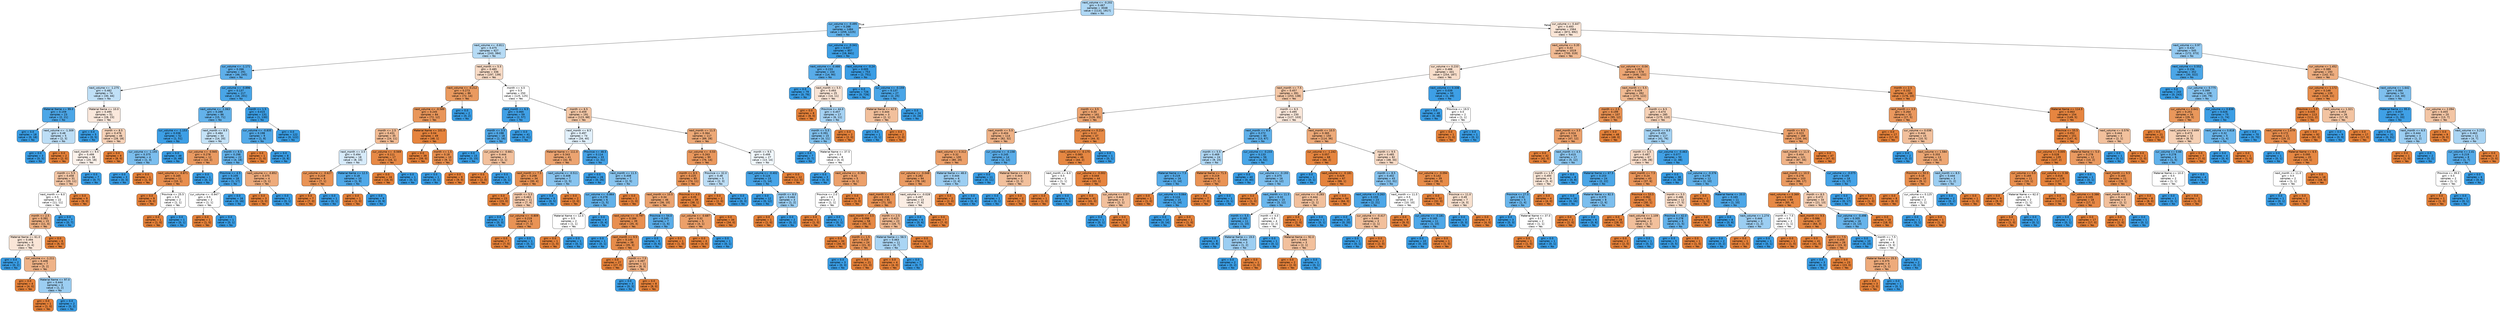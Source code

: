 digraph Tree {
node [shape=box, style="filled, rounded", color="black", fontname="helvetica"] ;
edge [fontname="helvetica"] ;
0 [label="next_volume <= -0.202\ngini = 0.467\nsamples = 3048\nvalue = [1131, 1917]\nclass = No", fillcolor="#aed7f4"] ;
1 [label="cur_volume <= -0.495\ngini = 0.288\nsamples = 1484\nvalue = [259, 1225]\nclass = No", fillcolor="#63b2ea"] ;
0 -> 1 [labeldistance=2.5, labelangle=45, headlabel="True"] ;
2 [label="next_volume <= -0.811\ngini = 0.475\nsamples = 627\nvalue = [243, 384]\nclass = No", fillcolor="#b6dbf5"] ;
1 -> 2 ;
3 [label="cur_volume <= -1.171\ngini = 0.266\nsamples = 291\nvalue = [46, 245]\nclass = No", fillcolor="#5eafea"] ;
2 -> 3 ;
4 [label="next_volume <= -1.275\ngini = 0.482\nsamples = 74\nvalue = [30, 44]\nclass = No", fillcolor="#c0e0f7"] ;
3 -> 4 ;
5 [label="Material Name <= 99.0\ngini = 0.159\nsamples = 23\nvalue = [2, 21]\nclass = No", fillcolor="#4ca6e7"] ;
4 -> 5 ;
6 [label="gini = 0.0\nsamples = 18\nvalue = [0, 18]\nclass = No", fillcolor="#399de5"] ;
5 -> 6 ;
7 [label="next_volume <= -1.309\ngini = 0.48\nsamples = 5\nvalue = [2, 3]\nclass = No", fillcolor="#bddef6"] ;
5 -> 7 ;
8 [label="gini = 0.0\nsamples = 3\nvalue = [0, 3]\nclass = No", fillcolor="#399de5"] ;
7 -> 8 ;
9 [label="gini = 0.0\nsamples = 2\nvalue = [2, 0]\nclass = Yes", fillcolor="#e58139"] ;
7 -> 9 ;
10 [label="Material Name <= 10.0\ngini = 0.495\nsamples = 51\nvalue = [28, 23]\nclass = Yes", fillcolor="#fae8dc"] ;
4 -> 10 ;
11 [label="gini = 0.0\nsamples = 5\nvalue = [0, 5]\nclass = No", fillcolor="#399de5"] ;
10 -> 11 ;
12 [label="month <= 8.5\ngini = 0.476\nsamples = 46\nvalue = [28, 18]\nclass = Yes", fillcolor="#f6d2b8"] ;
10 -> 12 ;
13 [label="next_month <= 9.5\ngini = 0.499\nsamples = 38\nvalue = [20, 18]\nclass = Yes", fillcolor="#fcf2eb"] ;
12 -> 13 ;
14 [label="month <= 5.5\ngini = 0.458\nsamples = 31\nvalue = [20, 11]\nclass = Yes", fillcolor="#f3c6a6"] ;
13 -> 14 ;
15 [label="next_month <= 6.0\ngini = 0.5\nsamples = 22\nvalue = [11, 11]\nclass = Yes", fillcolor="#ffffff"] ;
14 -> 15 ;
16 [label="month <= 2.5\ngini = 0.391\nsamples = 15\nvalue = [11, 4]\nclass = Yes", fillcolor="#eeaf81"] ;
15 -> 16 ;
17 [label="Material Name <= 61.0\ngini = 0.494\nsamples = 9\nvalue = [5, 4]\nclass = Yes", fillcolor="#fae6d7"] ;
16 -> 17 ;
18 [label="gini = 0.0\nsamples = 2\nvalue = [0, 2]\nclass = No", fillcolor="#399de5"] ;
17 -> 18 ;
19 [label="cur_volume <= -1.211\ngini = 0.408\nsamples = 7\nvalue = [5, 2]\nclass = Yes", fillcolor="#efb388"] ;
17 -> 19 ;
20 [label="gini = 0.0\nsamples = 4\nvalue = [4, 0]\nclass = Yes", fillcolor="#e58139"] ;
19 -> 20 ;
21 [label="Material Name <= 97.0\ngini = 0.444\nsamples = 3\nvalue = [1, 2]\nclass = No", fillcolor="#9ccef2"] ;
19 -> 21 ;
22 [label="gini = 0.0\nsamples = 1\nvalue = [1, 0]\nclass = Yes", fillcolor="#e58139"] ;
21 -> 22 ;
23 [label="gini = 0.0\nsamples = 2\nvalue = [0, 2]\nclass = No", fillcolor="#399de5"] ;
21 -> 23 ;
24 [label="gini = 0.0\nsamples = 6\nvalue = [6, 0]\nclass = Yes", fillcolor="#e58139"] ;
16 -> 24 ;
25 [label="gini = 0.0\nsamples = 7\nvalue = [0, 7]\nclass = No", fillcolor="#399de5"] ;
15 -> 25 ;
26 [label="gini = 0.0\nsamples = 9\nvalue = [9, 0]\nclass = Yes", fillcolor="#e58139"] ;
14 -> 26 ;
27 [label="gini = 0.0\nsamples = 7\nvalue = [0, 7]\nclass = No", fillcolor="#399de5"] ;
13 -> 27 ;
28 [label="gini = 0.0\nsamples = 8\nvalue = [8, 0]\nclass = Yes", fillcolor="#e58139"] ;
12 -> 28 ;
29 [label="cur_volume <= -0.896\ngini = 0.137\nsamples = 217\nvalue = [16, 201]\nclass = No", fillcolor="#49a5e7"] ;
3 -> 29 ;
30 [label="next_volume <= -1.063\ngini = 0.288\nsamples = 86\nvalue = [15, 71]\nclass = No", fillcolor="#63b2ea"] ;
29 -> 30 ;
31 [label="cur_volume <= -1.153\ngini = 0.038\nsamples = 52\nvalue = [1, 51]\nclass = No", fillcolor="#3d9fe6"] ;
30 -> 31 ;
32 [label="cur_volume <= -1.155\ngini = 0.375\nsamples = 4\nvalue = [1, 3]\nclass = No", fillcolor="#7bbeee"] ;
31 -> 32 ;
33 [label="gini = 0.0\nsamples = 3\nvalue = [0, 3]\nclass = No", fillcolor="#399de5"] ;
32 -> 33 ;
34 [label="gini = 0.0\nsamples = 1\nvalue = [1, 0]\nclass = Yes", fillcolor="#e58139"] ;
32 -> 34 ;
35 [label="gini = 0.0\nsamples = 48\nvalue = [0, 48]\nclass = No", fillcolor="#399de5"] ;
31 -> 35 ;
36 [label="next_month <= 8.5\ngini = 0.484\nsamples = 34\nvalue = [14, 20]\nclass = No", fillcolor="#c4e2f7"] ;
30 -> 36 ;
37 [label="cur_volume <= -0.945\ngini = 0.278\nsamples = 12\nvalue = [10, 2]\nclass = Yes", fillcolor="#ea9a61"] ;
36 -> 37 ;
38 [label="next_volume <= -0.871\ngini = 0.165\nsamples = 11\nvalue = [10, 1]\nclass = Yes", fillcolor="#e88e4d"] ;
37 -> 38 ;
39 [label="gini = 0.0\nsamples = 9\nvalue = [9, 0]\nclass = Yes", fillcolor="#e58139"] ;
38 -> 39 ;
40 [label="Province <= 25.5\ngini = 0.5\nsamples = 2\nvalue = [1, 1]\nclass = Yes", fillcolor="#ffffff"] ;
38 -> 40 ;
41 [label="gini = 0.0\nsamples = 1\nvalue = [1, 0]\nclass = Yes", fillcolor="#e58139"] ;
40 -> 41 ;
42 [label="gini = 0.0\nsamples = 1\nvalue = [0, 1]\nclass = No", fillcolor="#399de5"] ;
40 -> 42 ;
43 [label="gini = 0.0\nsamples = 1\nvalue = [0, 1]\nclass = No", fillcolor="#399de5"] ;
37 -> 43 ;
44 [label="month <= 8.5\ngini = 0.298\nsamples = 22\nvalue = [4, 18]\nclass = No", fillcolor="#65b3eb"] ;
36 -> 44 ;
45 [label="Province <= 4.5\ngini = 0.105\nsamples = 18\nvalue = [1, 17]\nclass = No", fillcolor="#45a3e7"] ;
44 -> 45 ;
46 [label="cur_volume <= -0.947\ngini = 0.5\nsamples = 2\nvalue = [1, 1]\nclass = Yes", fillcolor="#ffffff"] ;
45 -> 46 ;
47 [label="gini = 0.0\nsamples = 1\nvalue = [1, 0]\nclass = Yes", fillcolor="#e58139"] ;
46 -> 47 ;
48 [label="gini = 0.0\nsamples = 1\nvalue = [0, 1]\nclass = No", fillcolor="#399de5"] ;
46 -> 48 ;
49 [label="gini = 0.0\nsamples = 16\nvalue = [0, 16]\nclass = No", fillcolor="#399de5"] ;
45 -> 49 ;
50 [label="next_volume <= -0.852\ngini = 0.375\nsamples = 4\nvalue = [3, 1]\nclass = Yes", fillcolor="#eeab7b"] ;
44 -> 50 ;
51 [label="gini = 0.0\nsamples = 3\nvalue = [3, 0]\nclass = Yes", fillcolor="#e58139"] ;
50 -> 51 ;
52 [label="gini = 0.0\nsamples = 1\nvalue = [0, 1]\nclass = No", fillcolor="#399de5"] ;
50 -> 52 ;
53 [label="month <= 1.5\ngini = 0.015\nsamples = 131\nvalue = [1, 130]\nclass = No", fillcolor="#3b9ee5"] ;
29 -> 53 ;
54 [label="cur_volume <= -0.835\ngini = 0.198\nsamples = 9\nvalue = [1, 8]\nclass = No", fillcolor="#52a9e8"] ;
53 -> 54 ;
55 [label="gini = 0.0\nsamples = 1\nvalue = [1, 0]\nclass = Yes", fillcolor="#e58139"] ;
54 -> 55 ;
56 [label="gini = 0.0\nsamples = 8\nvalue = [0, 8]\nclass = No", fillcolor="#399de5"] ;
54 -> 56 ;
57 [label="gini = 0.0\nsamples = 122\nvalue = [0, 122]\nclass = No", fillcolor="#399de5"] ;
53 -> 57 ;
58 [label="next_month <= 5.5\ngini = 0.485\nsamples = 336\nvalue = [197, 139]\nclass = Yes", fillcolor="#f7dac5"] ;
2 -> 58 ;
59 [label="next_volume <= -0.212\ngini = 0.273\nsamples = 86\nvalue = [72, 14]\nclass = Yes", fillcolor="#ea9a5f"] ;
58 -> 59 ;
60 [label="next_volume <= -0.589\ngini = 0.245\nsamples = 84\nvalue = [72, 12]\nclass = Yes", fillcolor="#e9965a"] ;
59 -> 60 ;
61 [label="month <= 2.5\ngini = 0.431\nsamples = 35\nvalue = [24, 11]\nclass = Yes", fillcolor="#f1bb94"] ;
60 -> 61 ;
62 [label="next_month <= 3.5\ngini = 0.494\nsamples = 18\nvalue = [8, 10]\nclass = No", fillcolor="#d7ebfa"] ;
61 -> 62 ;
63 [label="cur_volume <= -0.627\ngini = 0.219\nsamples = 8\nvalue = [7, 1]\nclass = Yes", fillcolor="#e99355"] ;
62 -> 63 ;
64 [label="gini = 0.0\nsamples = 7\nvalue = [7, 0]\nclass = Yes", fillcolor="#e58139"] ;
63 -> 64 ;
65 [label="gini = 0.0\nsamples = 1\nvalue = [0, 1]\nclass = No", fillcolor="#399de5"] ;
63 -> 65 ;
66 [label="Material Name <= 12.5\ngini = 0.18\nsamples = 10\nvalue = [1, 9]\nclass = No", fillcolor="#4fa8e8"] ;
62 -> 66 ;
67 [label="gini = 0.0\nsamples = 1\nvalue = [1, 0]\nclass = Yes", fillcolor="#e58139"] ;
66 -> 67 ;
68 [label="gini = 0.0\nsamples = 9\nvalue = [0, 9]\nclass = No", fillcolor="#399de5"] ;
66 -> 68 ;
69 [label="cur_volume <= -0.569\ngini = 0.111\nsamples = 17\nvalue = [16, 1]\nclass = Yes", fillcolor="#e78945"] ;
61 -> 69 ;
70 [label="gini = 0.0\nsamples = 16\nvalue = [16, 0]\nclass = Yes", fillcolor="#e58139"] ;
69 -> 70 ;
71 [label="gini = 0.0\nsamples = 1\nvalue = [0, 1]\nclass = No", fillcolor="#399de5"] ;
69 -> 71 ;
72 [label="Material Name <= 101.0\ngini = 0.04\nsamples = 49\nvalue = [48, 1]\nclass = Yes", fillcolor="#e6843d"] ;
60 -> 72 ;
73 [label="gini = 0.0\nsamples = 39\nvalue = [39, 0]\nclass = Yes", fillcolor="#e58139"] ;
72 -> 73 ;
74 [label="month <= 1.5\ngini = 0.18\nsamples = 10\nvalue = [9, 1]\nclass = Yes", fillcolor="#e88f4f"] ;
72 -> 74 ;
75 [label="gini = 0.0\nsamples = 1\nvalue = [0, 1]\nclass = No", fillcolor="#399de5"] ;
74 -> 75 ;
76 [label="gini = 0.0\nsamples = 9\nvalue = [9, 0]\nclass = Yes", fillcolor="#e58139"] ;
74 -> 76 ;
77 [label="gini = 0.0\nsamples = 2\nvalue = [0, 2]\nclass = No", fillcolor="#399de5"] ;
59 -> 77 ;
78 [label="month <= 4.5\ngini = 0.5\nsamples = 250\nvalue = [125, 125]\nclass = Yes", fillcolor="#ffffff"] ;
58 -> 78 ;
79 [label="next_month <= 6.5\ngini = 0.065\nsamples = 59\nvalue = [2, 57]\nclass = No", fillcolor="#40a0e6"] ;
78 -> 79 ;
80 [label="month <= 3.5\ngini = 0.198\nsamples = 18\nvalue = [2, 16]\nclass = No", fillcolor="#52a9e8"] ;
79 -> 80 ;
81 [label="gini = 0.0\nsamples = 15\nvalue = [0, 15]\nclass = No", fillcolor="#399de5"] ;
80 -> 81 ;
82 [label="cur_volume <= -0.661\ngini = 0.444\nsamples = 3\nvalue = [2, 1]\nclass = Yes", fillcolor="#f2c09c"] ;
80 -> 82 ;
83 [label="gini = 0.0\nsamples = 2\nvalue = [2, 0]\nclass = Yes", fillcolor="#e58139"] ;
82 -> 83 ;
84 [label="gini = 0.0\nsamples = 1\nvalue = [0, 1]\nclass = No", fillcolor="#399de5"] ;
82 -> 84 ;
85 [label="gini = 0.0\nsamples = 41\nvalue = [0, 41]\nclass = No", fillcolor="#399de5"] ;
79 -> 85 ;
86 [label="month <= 6.5\ngini = 0.459\nsamples = 191\nvalue = [123, 68]\nclass = Yes", fillcolor="#f3c7a6"] ;
78 -> 86 ;
87 [label="next_month <= 8.5\ngini = 0.497\nsamples = 74\nvalue = [34, 40]\nclass = No", fillcolor="#e1f0fb"] ;
86 -> 87 ;
88 [label="Material Name <= 111.0\ngini = 0.343\nsamples = 41\nvalue = [32, 9]\nclass = Yes", fillcolor="#eca471"] ;
87 -> 88 ;
89 [label="next_month <= 7.5\ngini = 0.208\nsamples = 34\nvalue = [30, 4]\nclass = Yes", fillcolor="#e89253"] ;
88 -> 89 ;
90 [label="gini = 0.0\nsamples = 23\nvalue = [23, 0]\nclass = Yes", fillcolor="#e58139"] ;
89 -> 90 ;
91 [label="month <= 5.5\ngini = 0.463\nsamples = 11\nvalue = [7, 4]\nclass = Yes", fillcolor="#f4c9aa"] ;
89 -> 91 ;
92 [label="gini = 0.0\nsamples = 3\nvalue = [0, 3]\nclass = No", fillcolor="#399de5"] ;
91 -> 92 ;
93 [label="cur_volume <= -0.809\ngini = 0.219\nsamples = 8\nvalue = [7, 1]\nclass = Yes", fillcolor="#e99355"] ;
91 -> 93 ;
94 [label="gini = 0.0\nsamples = 7\nvalue = [7, 0]\nclass = Yes", fillcolor="#e58139"] ;
93 -> 94 ;
95 [label="gini = 0.0\nsamples = 1\nvalue = [0, 1]\nclass = No", fillcolor="#399de5"] ;
93 -> 95 ;
96 [label="next_volume <= -0.511\ngini = 0.408\nsamples = 7\nvalue = [2, 5]\nclass = No", fillcolor="#88c4ef"] ;
88 -> 96 ;
97 [label="gini = 0.0\nsamples = 5\nvalue = [0, 5]\nclass = No", fillcolor="#399de5"] ;
96 -> 97 ;
98 [label="gini = 0.0\nsamples = 2\nvalue = [2, 0]\nclass = Yes", fillcolor="#e58139"] ;
96 -> 98 ;
99 [label="Province <= 48.5\ngini = 0.114\nsamples = 33\nvalue = [2, 31]\nclass = No", fillcolor="#46a3e7"] ;
87 -> 99 ;
100 [label="gini = 0.0\nsamples = 26\nvalue = [0, 26]\nclass = No", fillcolor="#399de5"] ;
99 -> 100 ;
101 [label="next_month <= 11.5\ngini = 0.408\nsamples = 7\nvalue = [2, 5]\nclass = No", fillcolor="#88c4ef"] ;
99 -> 101 ;
102 [label="cur_volume <= -0.864\ngini = 0.278\nsamples = 6\nvalue = [1, 5]\nclass = No", fillcolor="#61b1ea"] ;
101 -> 102 ;
103 [label="Material Name <= 12.5\ngini = 0.5\nsamples = 2\nvalue = [1, 1]\nclass = Yes", fillcolor="#ffffff"] ;
102 -> 103 ;
104 [label="gini = 0.0\nsamples = 1\nvalue = [1, 0]\nclass = Yes", fillcolor="#e58139"] ;
103 -> 104 ;
105 [label="gini = 0.0\nsamples = 1\nvalue = [0, 1]\nclass = No", fillcolor="#399de5"] ;
103 -> 105 ;
106 [label="gini = 0.0\nsamples = 4\nvalue = [0, 4]\nclass = No", fillcolor="#399de5"] ;
102 -> 106 ;
107 [label="gini = 0.0\nsamples = 1\nvalue = [1, 0]\nclass = Yes", fillcolor="#e58139"] ;
101 -> 107 ;
108 [label="next_month <= 11.5\ngini = 0.364\nsamples = 117\nvalue = [89, 28]\nclass = Yes", fillcolor="#eda977"] ;
86 -> 108 ;
109 [label="cur_volume <= -0.53\ngini = 0.263\nsamples = 90\nvalue = [76, 14]\nclass = Yes", fillcolor="#ea985d"] ;
108 -> 109 ;
110 [label="month <= 8.5\ngini = 0.225\nsamples = 85\nvalue = [74, 11]\nclass = Yes", fillcolor="#e99456"] ;
109 -> 110 ;
111 [label="next_month <= 10.5\ngini = 0.34\nsamples = 46\nvalue = [36, 10]\nclass = Yes", fillcolor="#eca470"] ;
110 -> 111 ;
112 [label="next_volume <= -0.797\ngini = 0.184\nsamples = 39\nvalue = [35, 4]\nclass = Yes", fillcolor="#e88f50"] ;
111 -> 112 ;
113 [label="gini = 0.0\nsamples = 1\nvalue = [0, 1]\nclass = No", fillcolor="#399de5"] ;
112 -> 113 ;
114 [label="next_month <= 9.5\ngini = 0.145\nsamples = 38\nvalue = [35, 3]\nclass = Yes", fillcolor="#e78c4a"] ;
112 -> 114 ;
115 [label="gini = 0.0\nsamples = 27\nvalue = [27, 0]\nclass = Yes", fillcolor="#e58139"] ;
114 -> 115 ;
116 [label="month <= 7.5\ngini = 0.397\nsamples = 11\nvalue = [8, 3]\nclass = Yes", fillcolor="#efb083"] ;
114 -> 116 ;
117 [label="gini = 0.0\nsamples = 3\nvalue = [0, 3]\nclass = No", fillcolor="#399de5"] ;
116 -> 117 ;
118 [label="gini = 0.0\nsamples = 8\nvalue = [8, 0]\nclass = Yes", fillcolor="#e58139"] ;
116 -> 118 ;
119 [label="Province <= 54.0\ngini = 0.245\nsamples = 7\nvalue = [1, 6]\nclass = No", fillcolor="#5aade9"] ;
111 -> 119 ;
120 [label="gini = 0.0\nsamples = 6\nvalue = [0, 6]\nclass = No", fillcolor="#399de5"] ;
119 -> 120 ;
121 [label="gini = 0.0\nsamples = 1\nvalue = [1, 0]\nclass = Yes", fillcolor="#e58139"] ;
119 -> 121 ;
122 [label="Province <= 4.0\ngini = 0.05\nsamples = 39\nvalue = [38, 1]\nclass = Yes", fillcolor="#e6843e"] ;
110 -> 122 ;
123 [label="cur_volume <= -0.687\ngini = 0.32\nsamples = 5\nvalue = [4, 1]\nclass = Yes", fillcolor="#eca06a"] ;
122 -> 123 ;
124 [label="gini = 0.0\nsamples = 4\nvalue = [4, 0]\nclass = Yes", fillcolor="#e58139"] ;
123 -> 124 ;
125 [label="gini = 0.0\nsamples = 1\nvalue = [0, 1]\nclass = No", fillcolor="#399de5"] ;
123 -> 125 ;
126 [label="gini = 0.0\nsamples = 34\nvalue = [34, 0]\nclass = Yes", fillcolor="#e58139"] ;
122 -> 126 ;
127 [label="Province <= 32.0\ngini = 0.48\nsamples = 5\nvalue = [2, 3]\nclass = No", fillcolor="#bddef6"] ;
109 -> 127 ;
128 [label="gini = 0.0\nsamples = 2\nvalue = [2, 0]\nclass = Yes", fillcolor="#e58139"] ;
127 -> 128 ;
129 [label="gini = 0.0\nsamples = 3\nvalue = [0, 3]\nclass = No", fillcolor="#399de5"] ;
127 -> 129 ;
130 [label="month <= 9.5\ngini = 0.499\nsamples = 27\nvalue = [13, 14]\nclass = No", fillcolor="#f1f8fd"] ;
108 -> 130 ;
131 [label="next_volume <= -0.402\ngini = 0.124\nsamples = 15\nvalue = [1, 14]\nclass = No", fillcolor="#47a4e7"] ;
130 -> 131 ;
132 [label="gini = 0.0\nsamples = 12\nvalue = [0, 12]\nclass = No", fillcolor="#399de5"] ;
131 -> 132 ;
133 [label="month <= 8.0\ngini = 0.444\nsamples = 3\nvalue = [1, 2]\nclass = No", fillcolor="#9ccef2"] ;
131 -> 133 ;
134 [label="gini = 0.0\nsamples = 1\nvalue = [1, 0]\nclass = Yes", fillcolor="#e58139"] ;
133 -> 134 ;
135 [label="gini = 0.0\nsamples = 2\nvalue = [0, 2]\nclass = No", fillcolor="#399de5"] ;
133 -> 135 ;
136 [label="gini = 0.0\nsamples = 12\nvalue = [12, 0]\nclass = Yes", fillcolor="#e58139"] ;
130 -> 136 ;
137 [label="cur_volume <= -0.341\ngini = 0.037\nsamples = 857\nvalue = [16, 841]\nclass = No", fillcolor="#3d9fe5"] ;
1 -> 137 ;
138 [label="next_volume <= -0.466\ngini = 0.233\nsamples = 104\nvalue = [14, 90]\nclass = No", fillcolor="#58ace9"] ;
137 -> 138 ;
139 [label="gini = 0.0\nsamples = 79\nvalue = [0, 79]\nclass = No", fillcolor="#399de5"] ;
138 -> 139 ;
140 [label="next_month <= 5.5\ngini = 0.493\nsamples = 25\nvalue = [14, 11]\nclass = Yes", fillcolor="#f9e4d5"] ;
138 -> 140 ;
141 [label="gini = 0.0\nsamples = 8\nvalue = [8, 0]\nclass = Yes", fillcolor="#e58139"] ;
140 -> 141 ;
142 [label="Province <= 44.0\ngini = 0.457\nsamples = 17\nvalue = [6, 11]\nclass = No", fillcolor="#a5d2f3"] ;
140 -> 142 ;
143 [label="month <= 5.5\ngini = 0.391\nsamples = 15\nvalue = [4, 11]\nclass = No", fillcolor="#81c1ee"] ;
142 -> 143 ;
144 [label="gini = 0.0\nsamples = 7\nvalue = [0, 7]\nclass = No", fillcolor="#399de5"] ;
143 -> 144 ;
145 [label="Material Name <= 37.5\ngini = 0.5\nsamples = 8\nvalue = [4, 4]\nclass = Yes", fillcolor="#ffffff"] ;
143 -> 145 ;
146 [label="gini = 0.0\nsamples = 3\nvalue = [0, 3]\nclass = No", fillcolor="#399de5"] ;
145 -> 146 ;
147 [label="next_volume <= -0.382\ngini = 0.32\nsamples = 5\nvalue = [4, 1]\nclass = Yes", fillcolor="#eca06a"] ;
145 -> 147 ;
148 [label="Province <= 2.0\ngini = 0.5\nsamples = 2\nvalue = [1, 1]\nclass = Yes", fillcolor="#ffffff"] ;
147 -> 148 ;
149 [label="gini = 0.0\nsamples = 1\nvalue = [1, 0]\nclass = Yes", fillcolor="#e58139"] ;
148 -> 149 ;
150 [label="gini = 0.0\nsamples = 1\nvalue = [0, 1]\nclass = No", fillcolor="#399de5"] ;
148 -> 150 ;
151 [label="gini = 0.0\nsamples = 3\nvalue = [3, 0]\nclass = Yes", fillcolor="#e58139"] ;
147 -> 151 ;
152 [label="gini = 0.0\nsamples = 2\nvalue = [2, 0]\nclass = Yes", fillcolor="#e58139"] ;
142 -> 152 ;
153 [label="next_volume <= -0.24\ngini = 0.005\nsamples = 753\nvalue = [2, 751]\nclass = No", fillcolor="#3a9de5"] ;
137 -> 153 ;
154 [label="gini = 0.0\nsamples = 726\nvalue = [0, 726]\nclass = No", fillcolor="#399de5"] ;
153 -> 154 ;
155 [label="cur_volume <= -0.159\ngini = 0.137\nsamples = 27\nvalue = [2, 25]\nclass = No", fillcolor="#49a5e7"] ;
153 -> 155 ;
156 [label="Material Name <= 42.5\ngini = 0.444\nsamples = 3\nvalue = [2, 1]\nclass = Yes", fillcolor="#f2c09c"] ;
155 -> 156 ;
157 [label="gini = 0.0\nsamples = 1\nvalue = [0, 1]\nclass = No", fillcolor="#399de5"] ;
156 -> 157 ;
158 [label="gini = 0.0\nsamples = 2\nvalue = [2, 0]\nclass = Yes", fillcolor="#e58139"] ;
156 -> 158 ;
159 [label="gini = 0.0\nsamples = 24\nvalue = [0, 24]\nclass = No", fillcolor="#399de5"] ;
155 -> 159 ;
160 [label="cur_volume <= 0.447\ngini = 0.493\nsamples = 1564\nvalue = [872, 692]\nclass = Yes", fillcolor="#fae5d6"] ;
0 -> 160 [labeldistance=2.5, labelangle=-45, headlabel="False"] ;
161 [label="next_volume <= 0.35\ngini = 0.43\nsamples = 1019\nvalue = [700, 319]\nclass = Yes", fillcolor="#f1ba93"] ;
160 -> 161 ;
162 [label="cur_volume <= 0.233\ngini = 0.488\nsamples = 441\nvalue = [254, 187]\nclass = Yes", fillcolor="#f8decb"] ;
161 -> 162 ;
163 [label="next_month <= 7.5\ngini = 0.457\nsamples = 391\nvalue = [253, 138]\nclass = Yes", fillcolor="#f3c6a5"] ;
162 -> 163 ;
164 [label="month <= 3.5\ngini = 0.34\nsamples = 161\nvalue = [126, 35]\nclass = Yes", fillcolor="#eca470"] ;
163 -> 164 ;
165 [label="next_month <= 5.5\ngini = 0.404\nsamples = 114\nvalue = [82, 32]\nclass = Yes", fillcolor="#efb286"] ;
164 -> 165 ;
166 [label="next_volume <= 0.312\ngini = 0.32\nsamples = 100\nvalue = [80, 20]\nclass = Yes", fillcolor="#eca06a"] ;
165 -> 166 ;
167 [label="cur_volume <= -0.048\ngini = 0.282\nsamples = 94\nvalue = [78, 16]\nclass = Yes", fillcolor="#ea9b62"] ;
166 -> 167 ;
168 [label="next_month <= 4.5\ngini = 0.216\nsamples = 81\nvalue = [71, 10]\nclass = Yes", fillcolor="#e99355"] ;
167 -> 168 ;
169 [label="next_month <= 3.5\ngini = 0.098\nsamples = 58\nvalue = [55, 3]\nclass = Yes", fillcolor="#e68844"] ;
168 -> 169 ;
170 [label="gini = 0.0\nsamples = 34\nvalue = [34, 0]\nclass = Yes", fillcolor="#e58139"] ;
169 -> 170 ;
171 [label="month <= 1.5\ngini = 0.219\nsamples = 24\nvalue = [21, 3]\nclass = Yes", fillcolor="#e99355"] ;
169 -> 171 ;
172 [label="gini = 0.0\nsamples = 3\nvalue = [0, 3]\nclass = No", fillcolor="#399de5"] ;
171 -> 172 ;
173 [label="gini = 0.0\nsamples = 21\nvalue = [21, 0]\nclass = Yes", fillcolor="#e58139"] ;
171 -> 173 ;
174 [label="month <= 2.5\ngini = 0.423\nsamples = 23\nvalue = [16, 7]\nclass = Yes", fillcolor="#f0b890"] ;
168 -> 174 ;
175 [label="Material Name <= 58.5\ngini = 0.463\nsamples = 11\nvalue = [4, 7]\nclass = No", fillcolor="#aad5f4"] ;
174 -> 175 ;
176 [label="gini = 0.0\nsamples = 4\nvalue = [4, 0]\nclass = Yes", fillcolor="#e58139"] ;
175 -> 176 ;
177 [label="gini = 0.0\nsamples = 7\nvalue = [0, 7]\nclass = No", fillcolor="#399de5"] ;
175 -> 177 ;
178 [label="gini = 0.0\nsamples = 12\nvalue = [12, 0]\nclass = Yes", fillcolor="#e58139"] ;
174 -> 178 ;
179 [label="next_volume <= -0.028\ngini = 0.497\nsamples = 13\nvalue = [7, 6]\nclass = Yes", fillcolor="#fbede3"] ;
167 -> 179 ;
180 [label="gini = 0.0\nsamples = 6\nvalue = [0, 6]\nclass = No", fillcolor="#399de5"] ;
179 -> 180 ;
181 [label="gini = 0.0\nsamples = 7\nvalue = [7, 0]\nclass = Yes", fillcolor="#e58139"] ;
179 -> 181 ;
182 [label="Material Name <= 48.0\ngini = 0.444\nsamples = 6\nvalue = [2, 4]\nclass = No", fillcolor="#9ccef2"] ;
166 -> 182 ;
183 [label="gini = 0.0\nsamples = 2\nvalue = [2, 0]\nclass = Yes", fillcolor="#e58139"] ;
182 -> 183 ;
184 [label="gini = 0.0\nsamples = 4\nvalue = [0, 4]\nclass = No", fillcolor="#399de5"] ;
182 -> 184 ;
185 [label="cur_volume <= -0.158\ngini = 0.245\nsamples = 14\nvalue = [2, 12]\nclass = No", fillcolor="#5aade9"] ;
165 -> 185 ;
186 [label="gini = 0.0\nsamples = 11\nvalue = [0, 11]\nclass = No", fillcolor="#399de5"] ;
185 -> 186 ;
187 [label="Material Name <= 43.5\ngini = 0.444\nsamples = 3\nvalue = [2, 1]\nclass = Yes", fillcolor="#f2c09c"] ;
185 -> 187 ;
188 [label="gini = 0.0\nsamples = 1\nvalue = [0, 1]\nclass = No", fillcolor="#399de5"] ;
187 -> 188 ;
189 [label="gini = 0.0\nsamples = 2\nvalue = [2, 0]\nclass = Yes", fillcolor="#e58139"] ;
187 -> 189 ;
190 [label="cur_volume <= 0.214\ngini = 0.12\nsamples = 47\nvalue = [44, 3]\nclass = Yes", fillcolor="#e78a46"] ;
164 -> 190 ;
191 [label="next_volume <= -0.175\ngini = 0.083\nsamples = 46\nvalue = [44, 2]\nclass = Yes", fillcolor="#e68742"] ;
190 -> 191 ;
192 [label="next_month <= 6.0\ngini = 0.5\nsamples = 2\nvalue = [1, 1]\nclass = Yes", fillcolor="#ffffff"] ;
191 -> 192 ;
193 [label="gini = 0.0\nsamples = 1\nvalue = [1, 0]\nclass = Yes", fillcolor="#e58139"] ;
192 -> 193 ;
194 [label="gini = 0.0\nsamples = 1\nvalue = [0, 1]\nclass = No", fillcolor="#399de5"] ;
192 -> 194 ;
195 [label="cur_volume <= -0.002\ngini = 0.044\nsamples = 44\nvalue = [43, 1]\nclass = Yes", fillcolor="#e6843e"] ;
191 -> 195 ;
196 [label="gini = 0.0\nsamples = 41\nvalue = [41, 0]\nclass = Yes", fillcolor="#e58139"] ;
195 -> 196 ;
197 [label="cur_volume <= 0.07\ngini = 0.444\nsamples = 3\nvalue = [2, 1]\nclass = Yes", fillcolor="#f2c09c"] ;
195 -> 197 ;
198 [label="gini = 0.0\nsamples = 1\nvalue = [0, 1]\nclass = No", fillcolor="#399de5"] ;
197 -> 198 ;
199 [label="gini = 0.0\nsamples = 2\nvalue = [2, 0]\nclass = Yes", fillcolor="#e58139"] ;
197 -> 199 ;
200 [label="gini = 0.0\nsamples = 1\nvalue = [0, 1]\nclass = No", fillcolor="#399de5"] ;
190 -> 200 ;
201 [label="month <= 6.5\ngini = 0.495\nsamples = 230\nvalue = [127, 103]\nclass = Yes", fillcolor="#fae7da"] ;
163 -> 201 ;
202 [label="next_month <= 8.5\ngini = 0.272\nsamples = 80\nvalue = [13, 67]\nclass = No", fillcolor="#5fb0ea"] ;
201 -> 202 ;
203 [label="month <= 5.5\ngini = 0.469\nsamples = 24\nvalue = [9, 15]\nclass = No", fillcolor="#b0d8f5"] ;
202 -> 203 ;
204 [label="Material Name <= 7.5\ngini = 0.219\nsamples = 16\nvalue = [2, 14]\nclass = No", fillcolor="#55abe9"] ;
203 -> 204 ;
205 [label="gini = 0.0\nsamples = 1\nvalue = [1, 0]\nclass = Yes", fillcolor="#e58139"] ;
204 -> 205 ;
206 [label="cur_volume <= 0.064\ngini = 0.124\nsamples = 15\nvalue = [1, 14]\nclass = No", fillcolor="#47a4e7"] ;
204 -> 206 ;
207 [label="gini = 0.0\nsamples = 14\nvalue = [0, 14]\nclass = No", fillcolor="#399de5"] ;
206 -> 207 ;
208 [label="gini = 0.0\nsamples = 1\nvalue = [1, 0]\nclass = Yes", fillcolor="#e58139"] ;
206 -> 208 ;
209 [label="Material Name <= 71.5\ngini = 0.219\nsamples = 8\nvalue = [7, 1]\nclass = Yes", fillcolor="#e99355"] ;
203 -> 209 ;
210 [label="gini = 0.0\nsamples = 7\nvalue = [7, 0]\nclass = Yes", fillcolor="#e58139"] ;
209 -> 210 ;
211 [label="gini = 0.0\nsamples = 1\nvalue = [0, 1]\nclass = No", fillcolor="#399de5"] ;
209 -> 211 ;
212 [label="cur_volume <= -0.233\ngini = 0.133\nsamples = 56\nvalue = [4, 52]\nclass = No", fillcolor="#48a5e7"] ;
202 -> 212 ;
213 [label="gini = 0.0\nsamples = 40\nvalue = [0, 40]\nclass = No", fillcolor="#399de5"] ;
212 -> 213 ;
214 [label="cur_volume <= -0.193\ngini = 0.375\nsamples = 16\nvalue = [4, 12]\nclass = No", fillcolor="#7bbeee"] ;
212 -> 214 ;
215 [label="gini = 0.0\nsamples = 1\nvalue = [1, 0]\nclass = Yes", fillcolor="#e58139"] ;
214 -> 215 ;
216 [label="next_month <= 11.5\ngini = 0.32\nsamples = 15\nvalue = [3, 12]\nclass = No", fillcolor="#6ab6ec"] ;
214 -> 216 ;
217 [label="month <= 5.5\ngini = 0.165\nsamples = 11\nvalue = [1, 10]\nclass = No", fillcolor="#4da7e8"] ;
216 -> 217 ;
218 [label="gini = 0.0\nsamples = 8\nvalue = [0, 8]\nclass = No", fillcolor="#399de5"] ;
217 -> 218 ;
219 [label="Material Name <= 19.0\ngini = 0.444\nsamples = 3\nvalue = [1, 2]\nclass = No", fillcolor="#9ccef2"] ;
217 -> 219 ;
220 [label="gini = 0.0\nsamples = 2\nvalue = [0, 2]\nclass = No", fillcolor="#399de5"] ;
219 -> 220 ;
221 [label="gini = 0.0\nsamples = 1\nvalue = [1, 0]\nclass = Yes", fillcolor="#e58139"] ;
219 -> 221 ;
222 [label="month <= 4.0\ngini = 0.5\nsamples = 4\nvalue = [2, 2]\nclass = Yes", fillcolor="#ffffff"] ;
216 -> 222 ;
223 [label="gini = 0.0\nsamples = 1\nvalue = [0, 1]\nclass = No", fillcolor="#399de5"] ;
222 -> 223 ;
224 [label="Material Name <= 92.0\ngini = 0.444\nsamples = 3\nvalue = [2, 1]\nclass = Yes", fillcolor="#f2c09c"] ;
222 -> 224 ;
225 [label="gini = 0.0\nsamples = 2\nvalue = [2, 0]\nclass = Yes", fillcolor="#e58139"] ;
224 -> 225 ;
226 [label="gini = 0.0\nsamples = 1\nvalue = [0, 1]\nclass = No", fillcolor="#399de5"] ;
224 -> 226 ;
227 [label="next_month <= 10.5\ngini = 0.365\nsamples = 150\nvalue = [114, 36]\nclass = Yes", fillcolor="#eda978"] ;
201 -> 227 ;
228 [label="cur_volume <= -1.242\ngini = 0.057\nsamples = 68\nvalue = [66, 2]\nclass = Yes", fillcolor="#e6853f"] ;
227 -> 228 ;
229 [label="gini = 0.0\nsamples = 1\nvalue = [0, 1]\nclass = No", fillcolor="#399de5"] ;
228 -> 229 ;
230 [label="next_volume <= -0.181\ngini = 0.029\nsamples = 67\nvalue = [66, 1]\nclass = Yes", fillcolor="#e5833c"] ;
228 -> 230 ;
231 [label="cur_volume <= -0.283\ngini = 0.444\nsamples = 3\nvalue = [2, 1]\nclass = Yes", fillcolor="#f2c09c"] ;
230 -> 231 ;
232 [label="gini = 0.0\nsamples = 2\nvalue = [2, 0]\nclass = Yes", fillcolor="#e58139"] ;
231 -> 232 ;
233 [label="gini = 0.0\nsamples = 1\nvalue = [0, 1]\nclass = No", fillcolor="#399de5"] ;
231 -> 233 ;
234 [label="gini = 0.0\nsamples = 64\nvalue = [64, 0]\nclass = Yes", fillcolor="#e58139"] ;
230 -> 234 ;
235 [label="month <= 9.5\ngini = 0.485\nsamples = 82\nvalue = [48, 34]\nclass = Yes", fillcolor="#f7dac5"] ;
227 -> 235 ;
236 [label="month <= 8.5\ngini = 0.402\nsamples = 43\nvalue = [12, 31]\nclass = No", fillcolor="#86c3ef"] ;
235 -> 236 ;
237 [label="next_volume <= 0.263\ngini = 0.159\nsamples = 23\nvalue = [2, 21]\nclass = No", fillcolor="#4ca6e7"] ;
236 -> 237 ;
238 [label="gini = 0.0\nsamples = 20\nvalue = [0, 20]\nclass = No", fillcolor="#399de5"] ;
237 -> 238 ;
239 [label="cur_volume <= -0.417\ngini = 0.444\nsamples = 3\nvalue = [2, 1]\nclass = Yes", fillcolor="#f2c09c"] ;
237 -> 239 ;
240 [label="gini = 0.0\nsamples = 1\nvalue = [0, 1]\nclass = No", fillcolor="#399de5"] ;
239 -> 240 ;
241 [label="gini = 0.0\nsamples = 2\nvalue = [2, 0]\nclass = Yes", fillcolor="#e58139"] ;
239 -> 241 ;
242 [label="next_month <= 11.5\ngini = 0.5\nsamples = 20\nvalue = [10, 10]\nclass = Yes", fillcolor="#ffffff"] ;
236 -> 242 ;
243 [label="gini = 0.0\nsamples = 9\nvalue = [9, 0]\nclass = Yes", fillcolor="#e58139"] ;
242 -> 243 ;
244 [label="cur_volume <= -0.181\ngini = 0.165\nsamples = 11\nvalue = [1, 10]\nclass = No", fillcolor="#4da7e8"] ;
242 -> 244 ;
245 [label="gini = 0.0\nsamples = 10\nvalue = [0, 10]\nclass = No", fillcolor="#399de5"] ;
244 -> 245 ;
246 [label="gini = 0.0\nsamples = 1\nvalue = [1, 0]\nclass = Yes", fillcolor="#e58139"] ;
244 -> 246 ;
247 [label="cur_volume <= -0.094\ngini = 0.142\nsamples = 39\nvalue = [36, 3]\nclass = Yes", fillcolor="#e78c49"] ;
235 -> 247 ;
248 [label="gini = 0.0\nsamples = 32\nvalue = [32, 0]\nclass = Yes", fillcolor="#e58139"] ;
247 -> 248 ;
249 [label="Province <= 11.0\ngini = 0.49\nsamples = 7\nvalue = [4, 3]\nclass = Yes", fillcolor="#f8e0ce"] ;
247 -> 249 ;
250 [label="gini = 0.0\nsamples = 3\nvalue = [0, 3]\nclass = No", fillcolor="#399de5"] ;
249 -> 250 ;
251 [label="gini = 0.0\nsamples = 4\nvalue = [4, 0]\nclass = Yes", fillcolor="#e58139"] ;
249 -> 251 ;
252 [label="next_volume <= 0.338\ngini = 0.039\nsamples = 50\nvalue = [1, 49]\nclass = No", fillcolor="#3d9fe6"] ;
162 -> 252 ;
253 [label="gini = 0.0\nsamples = 48\nvalue = [0, 48]\nclass = No", fillcolor="#399de5"] ;
252 -> 253 ;
254 [label="Province <= 19.5\ngini = 0.5\nsamples = 2\nvalue = [1, 1]\nclass = Yes", fillcolor="#ffffff"] ;
252 -> 254 ;
255 [label="gini = 0.0\nsamples = 1\nvalue = [1, 0]\nclass = Yes", fillcolor="#e58139"] ;
254 -> 255 ;
256 [label="gini = 0.0\nsamples = 1\nvalue = [0, 1]\nclass = No", fillcolor="#399de5"] ;
254 -> 256 ;
257 [label="cur_volume <= -0.04\ngini = 0.352\nsamples = 578\nvalue = [446, 132]\nclass = Yes", fillcolor="#eda674"] ;
161 -> 257 ;
258 [label="next_month <= 5.5\ngini = 0.429\nsamples = 392\nvalue = [270, 122]\nclass = Yes", fillcolor="#f1ba92"] ;
257 -> 258 ;
259 [label="month <= 2.5\ngini = 0.199\nsamples = 107\nvalue = [95, 12]\nclass = Yes", fillcolor="#e89152"] ;
258 -> 259 ;
260 [label="next_month <= 3.5\ngini = 0.324\nsamples = 59\nvalue = [47, 12]\nclass = Yes", fillcolor="#eca16c"] ;
259 -> 260 ;
261 [label="gini = 0.0\nsamples = 42\nvalue = [42, 0]\nclass = Yes", fillcolor="#e58139"] ;
260 -> 261 ;
262 [label="next_month <= 4.5\ngini = 0.415\nsamples = 17\nvalue = [5, 12]\nclass = No", fillcolor="#8bc6f0"] ;
260 -> 262 ;
263 [label="month <= 1.5\ngini = 0.494\nsamples = 9\nvalue = [5, 4]\nclass = Yes", fillcolor="#fae6d7"] ;
262 -> 263 ;
264 [label="Province <= 27.5\ngini = 0.32\nsamples = 5\nvalue = [1, 4]\nclass = No", fillcolor="#6ab6ec"] ;
263 -> 264 ;
265 [label="gini = 0.0\nsamples = 3\nvalue = [0, 3]\nclass = No", fillcolor="#399de5"] ;
264 -> 265 ;
266 [label="Material Name <= 37.0\ngini = 0.5\nsamples = 2\nvalue = [1, 1]\nclass = Yes", fillcolor="#ffffff"] ;
264 -> 266 ;
267 [label="gini = 0.0\nsamples = 1\nvalue = [1, 0]\nclass = Yes", fillcolor="#e58139"] ;
266 -> 267 ;
268 [label="gini = 0.0\nsamples = 1\nvalue = [0, 1]\nclass = No", fillcolor="#399de5"] ;
266 -> 268 ;
269 [label="gini = 0.0\nsamples = 4\nvalue = [4, 0]\nclass = Yes", fillcolor="#e58139"] ;
263 -> 269 ;
270 [label="gini = 0.0\nsamples = 8\nvalue = [0, 8]\nclass = No", fillcolor="#399de5"] ;
262 -> 270 ;
271 [label="gini = 0.0\nsamples = 48\nvalue = [48, 0]\nclass = Yes", fillcolor="#e58139"] ;
259 -> 271 ;
272 [label="month <= 6.5\ngini = 0.474\nsamples = 285\nvalue = [175, 110]\nclass = Yes", fillcolor="#f5d0b5"] ;
258 -> 272 ;
273 [label="next_month <= 8.5\ngini = 0.455\nsamples = 117\nvalue = [41, 76]\nclass = No", fillcolor="#a4d2f3"] ;
272 -> 273 ;
274 [label="month <= 3.5\ngini = 0.487\nsamples = 67\nvalue = [39, 28]\nclass = Yes", fillcolor="#f8dbc7"] ;
273 -> 274 ;
275 [label="Material Name <= 67.5\ngini = 0.153\nsamples = 24\nvalue = [2, 22]\nclass = No", fillcolor="#4ba6e7"] ;
274 -> 275 ;
276 [label="gini = 0.0\nsamples = 16\nvalue = [0, 16]\nclass = No", fillcolor="#399de5"] ;
275 -> 276 ;
277 [label="Material Name <= 82.5\ngini = 0.375\nsamples = 8\nvalue = [2, 6]\nclass = No", fillcolor="#7bbeee"] ;
275 -> 277 ;
278 [label="gini = 0.0\nsamples = 2\nvalue = [2, 0]\nclass = Yes", fillcolor="#e58139"] ;
277 -> 278 ;
279 [label="gini = 0.0\nsamples = 6\nvalue = [0, 6]\nclass = No", fillcolor="#399de5"] ;
277 -> 279 ;
280 [label="next_month <= 7.5\ngini = 0.24\nsamples = 43\nvalue = [37, 6]\nclass = Yes", fillcolor="#e99559"] ;
274 -> 280 ;
281 [label="Province <= 53.5\ngini = 0.062\nsamples = 31\nvalue = [30, 1]\nclass = Yes", fillcolor="#e68540"] ;
280 -> 281 ;
282 [label="gini = 0.0\nsamples = 28\nvalue = [28, 0]\nclass = Yes", fillcolor="#e58139"] ;
281 -> 282 ;
283 [label="next_volume <= 1.109\ngini = 0.444\nsamples = 3\nvalue = [2, 1]\nclass = Yes", fillcolor="#f2c09c"] ;
281 -> 283 ;
284 [label="gini = 0.0\nsamples = 2\nvalue = [2, 0]\nclass = Yes", fillcolor="#e58139"] ;
283 -> 284 ;
285 [label="gini = 0.0\nsamples = 1\nvalue = [0, 1]\nclass = No", fillcolor="#399de5"] ;
283 -> 285 ;
286 [label="month <= 5.5\ngini = 0.486\nsamples = 12\nvalue = [7, 5]\nclass = Yes", fillcolor="#f8dbc6"] ;
280 -> 286 ;
287 [label="Province <= 42.0\ngini = 0.278\nsamples = 6\nvalue = [1, 5]\nclass = No", fillcolor="#61b1ea"] ;
286 -> 287 ;
288 [label="gini = 0.0\nsamples = 5\nvalue = [0, 5]\nclass = No", fillcolor="#399de5"] ;
287 -> 288 ;
289 [label="gini = 0.0\nsamples = 1\nvalue = [1, 0]\nclass = Yes", fillcolor="#e58139"] ;
287 -> 289 ;
290 [label="gini = 0.0\nsamples = 6\nvalue = [6, 0]\nclass = Yes", fillcolor="#e58139"] ;
286 -> 290 ;
291 [label="cur_volume <= -0.463\ngini = 0.077\nsamples = 50\nvalue = [2, 48]\nclass = No", fillcolor="#41a1e6"] ;
273 -> 291 ;
292 [label="gini = 0.0\nsamples = 38\nvalue = [0, 38]\nclass = No", fillcolor="#399de5"] ;
291 -> 292 ;
293 [label="cur_volume <= -0.376\ngini = 0.278\nsamples = 12\nvalue = [2, 10]\nclass = No", fillcolor="#61b1ea"] ;
291 -> 293 ;
294 [label="gini = 0.0\nsamples = 1\nvalue = [1, 0]\nclass = Yes", fillcolor="#e58139"] ;
293 -> 294 ;
295 [label="Material Name <= 20.0\ngini = 0.165\nsamples = 11\nvalue = [1, 10]\nclass = No", fillcolor="#4da7e8"] ;
293 -> 295 ;
296 [label="gini = 0.0\nsamples = 8\nvalue = [0, 8]\nclass = No", fillcolor="#399de5"] ;
295 -> 296 ;
297 [label="next_volume <= 1.274\ngini = 0.444\nsamples = 3\nvalue = [1, 2]\nclass = No", fillcolor="#9ccef2"] ;
295 -> 297 ;
298 [label="gini = 0.0\nsamples = 2\nvalue = [0, 2]\nclass = No", fillcolor="#399de5"] ;
297 -> 298 ;
299 [label="gini = 0.0\nsamples = 1\nvalue = [1, 0]\nclass = Yes", fillcolor="#e58139"] ;
297 -> 299 ;
300 [label="month <= 9.5\ngini = 0.323\nsamples = 168\nvalue = [134, 34]\nclass = Yes", fillcolor="#eca16b"] ;
272 -> 300 ;
301 [label="next_month <= 11.5\ngini = 0.404\nsamples = 121\nvalue = [87, 34]\nclass = Yes", fillcolor="#efb286"] ;
300 -> 301 ;
302 [label="next_month <= 10.5\ngini = 0.276\nsamples = 103\nvalue = [86, 17]\nclass = Yes", fillcolor="#ea9a60"] ;
301 -> 302 ;
303 [label="next_volume <= 0.369\ngini = 0.109\nsamples = 69\nvalue = [65, 4]\nclass = Yes", fillcolor="#e78945"] ;
302 -> 303 ;
304 [label="month <= 7.5\ngini = 0.5\nsamples = 2\nvalue = [1, 1]\nclass = Yes", fillcolor="#ffffff"] ;
303 -> 304 ;
305 [label="gini = 0.0\nsamples = 1\nvalue = [0, 1]\nclass = No", fillcolor="#399de5"] ;
304 -> 305 ;
306 [label="gini = 0.0\nsamples = 1\nvalue = [1, 0]\nclass = Yes", fillcolor="#e58139"] ;
304 -> 306 ;
307 [label="next_month <= 9.5\ngini = 0.086\nsamples = 67\nvalue = [64, 3]\nclass = Yes", fillcolor="#e68742"] ;
303 -> 307 ;
308 [label="gini = 0.0\nsamples = 41\nvalue = [41, 0]\nclass = Yes", fillcolor="#e58139"] ;
307 -> 308 ;
309 [label="month <= 7.5\ngini = 0.204\nsamples = 26\nvalue = [23, 3]\nclass = Yes", fillcolor="#e89153"] ;
307 -> 309 ;
310 [label="gini = 0.0\nsamples = 3\nvalue = [0, 3]\nclass = No", fillcolor="#399de5"] ;
309 -> 310 ;
311 [label="gini = 0.0\nsamples = 23\nvalue = [23, 0]\nclass = Yes", fillcolor="#e58139"] ;
309 -> 311 ;
312 [label="month <= 8.5\ngini = 0.472\nsamples = 34\nvalue = [21, 13]\nclass = Yes", fillcolor="#f5cfb4"] ;
302 -> 312 ;
313 [label="cur_volume <= -0.498\ngini = 0.305\nsamples = 16\nvalue = [3, 13]\nclass = No", fillcolor="#67b4eb"] ;
312 -> 313 ;
314 [label="gini = 0.0\nsamples = 10\nvalue = [0, 10]\nclass = No", fillcolor="#399de5"] ;
313 -> 314 ;
315 [label="month <= 7.5\ngini = 0.5\nsamples = 6\nvalue = [3, 3]\nclass = Yes", fillcolor="#ffffff"] ;
313 -> 315 ;
316 [label="Material Name <= 25.5\ngini = 0.375\nsamples = 4\nvalue = [3, 1]\nclass = Yes", fillcolor="#eeab7b"] ;
315 -> 316 ;
317 [label="gini = 0.0\nsamples = 3\nvalue = [3, 0]\nclass = Yes", fillcolor="#e58139"] ;
316 -> 317 ;
318 [label="gini = 0.0\nsamples = 1\nvalue = [0, 1]\nclass = No", fillcolor="#399de5"] ;
316 -> 318 ;
319 [label="gini = 0.0\nsamples = 2\nvalue = [0, 2]\nclass = No", fillcolor="#399de5"] ;
315 -> 319 ;
320 [label="gini = 0.0\nsamples = 18\nvalue = [18, 0]\nclass = Yes", fillcolor="#e58139"] ;
312 -> 320 ;
321 [label="cur_volume <= -0.075\ngini = 0.105\nsamples = 18\nvalue = [1, 17]\nclass = No", fillcolor="#45a3e7"] ;
301 -> 321 ;
322 [label="gini = 0.0\nsamples = 17\nvalue = [0, 17]\nclass = No", fillcolor="#399de5"] ;
321 -> 322 ;
323 [label="gini = 0.0\nsamples = 1\nvalue = [1, 0]\nclass = Yes", fillcolor="#e58139"] ;
321 -> 323 ;
324 [label="gini = 0.0\nsamples = 47\nvalue = [47, 0]\nclass = Yes", fillcolor="#e58139"] ;
300 -> 324 ;
325 [label="month <= 2.5\ngini = 0.102\nsamples = 186\nvalue = [176, 10]\nclass = Yes", fillcolor="#e68844"] ;
257 -> 325 ;
326 [label="next_month <= 3.5\ngini = 0.264\nsamples = 32\nvalue = [27, 5]\nclass = Yes", fillcolor="#ea985e"] ;
325 -> 326 ;
327 [label="gini = 0.0\nsamples = 17\nvalue = [17, 0]\nclass = Yes", fillcolor="#e58139"] ;
326 -> 327 ;
328 [label="cur_volume <= 0.036\ngini = 0.444\nsamples = 15\nvalue = [10, 5]\nclass = Yes", fillcolor="#f2c09c"] ;
326 -> 328 ;
329 [label="gini = 0.0\nsamples = 2\nvalue = [0, 2]\nclass = No", fillcolor="#399de5"] ;
328 -> 329 ;
330 [label="next_volume <= 1.584\ngini = 0.355\nsamples = 13\nvalue = [10, 3]\nclass = Yes", fillcolor="#eda774"] ;
328 -> 330 ;
331 [label="Province <= 50.5\ngini = 0.18\nsamples = 10\nvalue = [9, 1]\nclass = Yes", fillcolor="#e88f4f"] ;
330 -> 331 ;
332 [label="gini = 0.0\nsamples = 8\nvalue = [8, 0]\nclass = Yes", fillcolor="#e58139"] ;
331 -> 332 ;
333 [label="cur_volume <= 0.125\ngini = 0.5\nsamples = 2\nvalue = [1, 1]\nclass = Yes", fillcolor="#ffffff"] ;
331 -> 333 ;
334 [label="gini = 0.0\nsamples = 1\nvalue = [0, 1]\nclass = No", fillcolor="#399de5"] ;
333 -> 334 ;
335 [label="gini = 0.0\nsamples = 1\nvalue = [1, 0]\nclass = Yes", fillcolor="#e58139"] ;
333 -> 335 ;
336 [label="next_month <= 8.5\ngini = 0.444\nsamples = 3\nvalue = [1, 2]\nclass = No", fillcolor="#9ccef2"] ;
330 -> 336 ;
337 [label="gini = 0.0\nsamples = 2\nvalue = [0, 2]\nclass = No", fillcolor="#399de5"] ;
336 -> 337 ;
338 [label="gini = 0.0\nsamples = 1\nvalue = [1, 0]\nclass = Yes", fillcolor="#e58139"] ;
336 -> 338 ;
339 [label="Material Name <= 114.5\ngini = 0.063\nsamples = 154\nvalue = [149, 5]\nclass = Yes", fillcolor="#e68540"] ;
325 -> 339 ;
340 [label="Province <= 55.5\ngini = 0.052\nsamples = 151\nvalue = [147, 4]\nclass = Yes", fillcolor="#e6843e"] ;
339 -> 340 ;
341 [label="cur_volume <= 0.005\ngini = 0.028\nsamples = 139\nvalue = [137, 2]\nclass = Yes", fillcolor="#e5833c"] ;
340 -> 341 ;
342 [label="cur_volume <= 0.0\ngini = 0.165\nsamples = 11\nvalue = [10, 1]\nclass = Yes", fillcolor="#e88e4d"] ;
341 -> 342 ;
343 [label="gini = 0.0\nsamples = 9\nvalue = [9, 0]\nclass = Yes", fillcolor="#e58139"] ;
342 -> 343 ;
344 [label="Material Name <= 62.0\ngini = 0.5\nsamples = 2\nvalue = [1, 1]\nclass = Yes", fillcolor="#ffffff"] ;
342 -> 344 ;
345 [label="gini = 0.0\nsamples = 1\nvalue = [1, 0]\nclass = Yes", fillcolor="#e58139"] ;
344 -> 345 ;
346 [label="gini = 0.0\nsamples = 1\nvalue = [0, 1]\nclass = No", fillcolor="#399de5"] ;
344 -> 346 ;
347 [label="cur_volume <= 0.38\ngini = 0.016\nsamples = 128\nvalue = [127, 1]\nclass = Yes", fillcolor="#e5823b"] ;
341 -> 347 ;
348 [label="gini = 0.0\nsamples = 110\nvalue = [110, 0]\nclass = Yes", fillcolor="#e58139"] ;
347 -> 348 ;
349 [label="cur_volume <= 0.386\ngini = 0.105\nsamples = 18\nvalue = [17, 1]\nclass = Yes", fillcolor="#e78845"] ;
347 -> 349 ;
350 [label="gini = 0.0\nsamples = 1\nvalue = [0, 1]\nclass = No", fillcolor="#399de5"] ;
349 -> 350 ;
351 [label="gini = 0.0\nsamples = 17\nvalue = [17, 0]\nclass = Yes", fillcolor="#e58139"] ;
349 -> 351 ;
352 [label="Material Name <= 5.0\ngini = 0.278\nsamples = 12\nvalue = [10, 2]\nclass = Yes", fillcolor="#ea9a61"] ;
340 -> 352 ;
353 [label="gini = 0.0\nsamples = 1\nvalue = [0, 1]\nclass = No", fillcolor="#399de5"] ;
352 -> 353 ;
354 [label="next_month <= 9.5\ngini = 0.165\nsamples = 11\nvalue = [10, 1]\nclass = Yes", fillcolor="#e88e4d"] ;
352 -> 354 ;
355 [label="next_month <= 8.0\ngini = 0.444\nsamples = 3\nvalue = [2, 1]\nclass = Yes", fillcolor="#f2c09c"] ;
354 -> 355 ;
356 [label="gini = 0.0\nsamples = 2\nvalue = [2, 0]\nclass = Yes", fillcolor="#e58139"] ;
355 -> 356 ;
357 [label="gini = 0.0\nsamples = 1\nvalue = [0, 1]\nclass = No", fillcolor="#399de5"] ;
355 -> 357 ;
358 [label="gini = 0.0\nsamples = 8\nvalue = [8, 0]\nclass = Yes", fillcolor="#e58139"] ;
354 -> 358 ;
359 [label="next_volume <= 0.576\ngini = 0.444\nsamples = 3\nvalue = [2, 1]\nclass = Yes", fillcolor="#f2c09c"] ;
339 -> 359 ;
360 [label="gini = 0.0\nsamples = 1\nvalue = [0, 1]\nclass = No", fillcolor="#399de5"] ;
359 -> 360 ;
361 [label="gini = 0.0\nsamples = 2\nvalue = [2, 0]\nclass = Yes", fillcolor="#e58139"] ;
359 -> 361 ;
362 [label="next_volume <= 0.97\ngini = 0.432\nsamples = 545\nvalue = [172, 373]\nclass = No", fillcolor="#94caf1"] ;
160 -> 362 ;
363 [label="next_volume <= 0.552\ngini = 0.156\nsamples = 352\nvalue = [30, 322]\nclass = No", fillcolor="#4ba6e7"] ;
362 -> 363 ;
364 [label="gini = 0.0\nsamples = 243\nvalue = [0, 243]\nclass = No", fillcolor="#399de5"] ;
363 -> 364 ;
365 [label="cur_volume <= 0.775\ngini = 0.399\nsamples = 109\nvalue = [30, 79]\nclass = No", fillcolor="#84c2ef"] ;
363 -> 365 ;
366 [label="cur_volume <= 0.641\ngini = 0.251\nsamples = 34\nvalue = [29, 5]\nclass = Yes", fillcolor="#e9975b"] ;
365 -> 366 ;
367 [label="gini = 0.0\nsamples = 21\nvalue = [21, 0]\nclass = Yes", fillcolor="#e58139"] ;
366 -> 367 ;
368 [label="next_volume <= 0.699\ngini = 0.473\nsamples = 13\nvalue = [8, 5]\nclass = Yes", fillcolor="#f5d0b5"] ;
366 -> 368 ;
369 [label="cur_volume <= 0.66\ngini = 0.278\nsamples = 6\nvalue = [1, 5]\nclass = No", fillcolor="#61b1ea"] ;
368 -> 369 ;
370 [label="Material Name <= 10.0\ngini = 0.5\nsamples = 2\nvalue = [1, 1]\nclass = Yes", fillcolor="#ffffff"] ;
369 -> 370 ;
371 [label="gini = 0.0\nsamples = 1\nvalue = [0, 1]\nclass = No", fillcolor="#399de5"] ;
370 -> 371 ;
372 [label="gini = 0.0\nsamples = 1\nvalue = [1, 0]\nclass = Yes", fillcolor="#e58139"] ;
370 -> 372 ;
373 [label="gini = 0.0\nsamples = 4\nvalue = [0, 4]\nclass = No", fillcolor="#399de5"] ;
369 -> 373 ;
374 [label="gini = 0.0\nsamples = 7\nvalue = [7, 0]\nclass = Yes", fillcolor="#e58139"] ;
368 -> 374 ;
375 [label="cur_volume <= 0.838\ngini = 0.026\nsamples = 75\nvalue = [1, 74]\nclass = No", fillcolor="#3c9ee5"] ;
365 -> 375 ;
376 [label="next_volume <= 0.818\ngini = 0.32\nsamples = 5\nvalue = [1, 4]\nclass = No", fillcolor="#6ab6ec"] ;
375 -> 376 ;
377 [label="gini = 0.0\nsamples = 4\nvalue = [0, 4]\nclass = No", fillcolor="#399de5"] ;
376 -> 377 ;
378 [label="gini = 0.0\nsamples = 1\nvalue = [1, 0]\nclass = Yes", fillcolor="#e58139"] ;
376 -> 378 ;
379 [label="gini = 0.0\nsamples = 70\nvalue = [0, 70]\nclass = No", fillcolor="#399de5"] ;
375 -> 379 ;
380 [label="cur_volume <= 1.452\ngini = 0.389\nsamples = 193\nvalue = [142, 51]\nclass = Yes", fillcolor="#eeae80"] ;
362 -> 380 ;
381 [label="cur_volume <= 1.172\ngini = 0.146\nsamples = 139\nvalue = [128, 11]\nclass = Yes", fillcolor="#e78c4a"] ;
380 -> 381 ;
382 [label="Province <= 5.0\ngini = 0.035\nsamples = 113\nvalue = [111, 2]\nclass = Yes", fillcolor="#e5833d"] ;
381 -> 382 ;
383 [label="next_volume <= 1.079\ngini = 0.172\nsamples = 21\nvalue = [19, 2]\nclass = Yes", fillcolor="#e88e4e"] ;
382 -> 383 ;
384 [label="gini = 0.0\nsamples = 1\nvalue = [0, 1]\nclass = No", fillcolor="#399de5"] ;
383 -> 384 ;
385 [label="Material Name <= 6.5\ngini = 0.095\nsamples = 20\nvalue = [19, 1]\nclass = Yes", fillcolor="#e68843"] ;
383 -> 385 ;
386 [label="next_month <= 11.0\ngini = 0.5\nsamples = 2\nvalue = [1, 1]\nclass = Yes", fillcolor="#ffffff"] ;
385 -> 386 ;
387 [label="gini = 0.0\nsamples = 1\nvalue = [0, 1]\nclass = No", fillcolor="#399de5"] ;
386 -> 387 ;
388 [label="gini = 0.0\nsamples = 1\nvalue = [1, 0]\nclass = Yes", fillcolor="#e58139"] ;
386 -> 388 ;
389 [label="gini = 0.0\nsamples = 18\nvalue = [18, 0]\nclass = Yes", fillcolor="#e58139"] ;
385 -> 389 ;
390 [label="gini = 0.0\nsamples = 92\nvalue = [92, 0]\nclass = Yes", fillcolor="#e58139"] ;
382 -> 390 ;
391 [label="next_volume <= 1.321\ngini = 0.453\nsamples = 26\nvalue = [17, 9]\nclass = Yes", fillcolor="#f3c4a2"] ;
381 -> 391 ;
392 [label="gini = 0.0\nsamples = 9\nvalue = [0, 9]\nclass = No", fillcolor="#399de5"] ;
391 -> 392 ;
393 [label="gini = 0.0\nsamples = 17\nvalue = [17, 0]\nclass = Yes", fillcolor="#e58139"] ;
391 -> 393 ;
394 [label="next_volume <= 1.642\ngini = 0.384\nsamples = 54\nvalue = [14, 40]\nclass = No", fillcolor="#7ebfee"] ;
380 -> 394 ;
395 [label="Material Name <= 95.0\ngini = 0.057\nsamples = 34\nvalue = [1, 33]\nclass = No", fillcolor="#3fa0e6"] ;
394 -> 395 ;
396 [label="gini = 0.0\nsamples = 31\nvalue = [0, 31]\nclass = No", fillcolor="#399de5"] ;
395 -> 396 ;
397 [label="next_month <= 6.5\ngini = 0.444\nsamples = 3\nvalue = [1, 2]\nclass = No", fillcolor="#9ccef2"] ;
395 -> 397 ;
398 [label="gini = 0.0\nsamples = 1\nvalue = [1, 0]\nclass = Yes", fillcolor="#e58139"] ;
397 -> 398 ;
399 [label="gini = 0.0\nsamples = 2\nvalue = [0, 2]\nclass = No", fillcolor="#399de5"] ;
397 -> 399 ;
400 [label="cur_volume <= 2.094\ngini = 0.455\nsamples = 20\nvalue = [13, 7]\nclass = Yes", fillcolor="#f3c5a4"] ;
394 -> 400 ;
401 [label="gini = 0.0\nsamples = 9\nvalue = [9, 0]\nclass = Yes", fillcolor="#e58139"] ;
400 -> 401 ;
402 [label="next_volume <= 3.215\ngini = 0.463\nsamples = 11\nvalue = [4, 7]\nclass = No", fillcolor="#aad5f4"] ;
400 -> 402 ;
403 [label="cur_volume <= 2.41\ngini = 0.219\nsamples = 8\nvalue = [1, 7]\nclass = No", fillcolor="#55abe9"] ;
402 -> 403 ;
404 [label="Province <= 39.0\ngini = 0.5\nsamples = 2\nvalue = [1, 1]\nclass = Yes", fillcolor="#ffffff"] ;
403 -> 404 ;
405 [label="gini = 0.0\nsamples = 1\nvalue = [1, 0]\nclass = Yes", fillcolor="#e58139"] ;
404 -> 405 ;
406 [label="gini = 0.0\nsamples = 1\nvalue = [0, 1]\nclass = No", fillcolor="#399de5"] ;
404 -> 406 ;
407 [label="gini = 0.0\nsamples = 6\nvalue = [0, 6]\nclass = No", fillcolor="#399de5"] ;
403 -> 407 ;
408 [label="gini = 0.0\nsamples = 3\nvalue = [3, 0]\nclass = Yes", fillcolor="#e58139"] ;
402 -> 408 ;
}